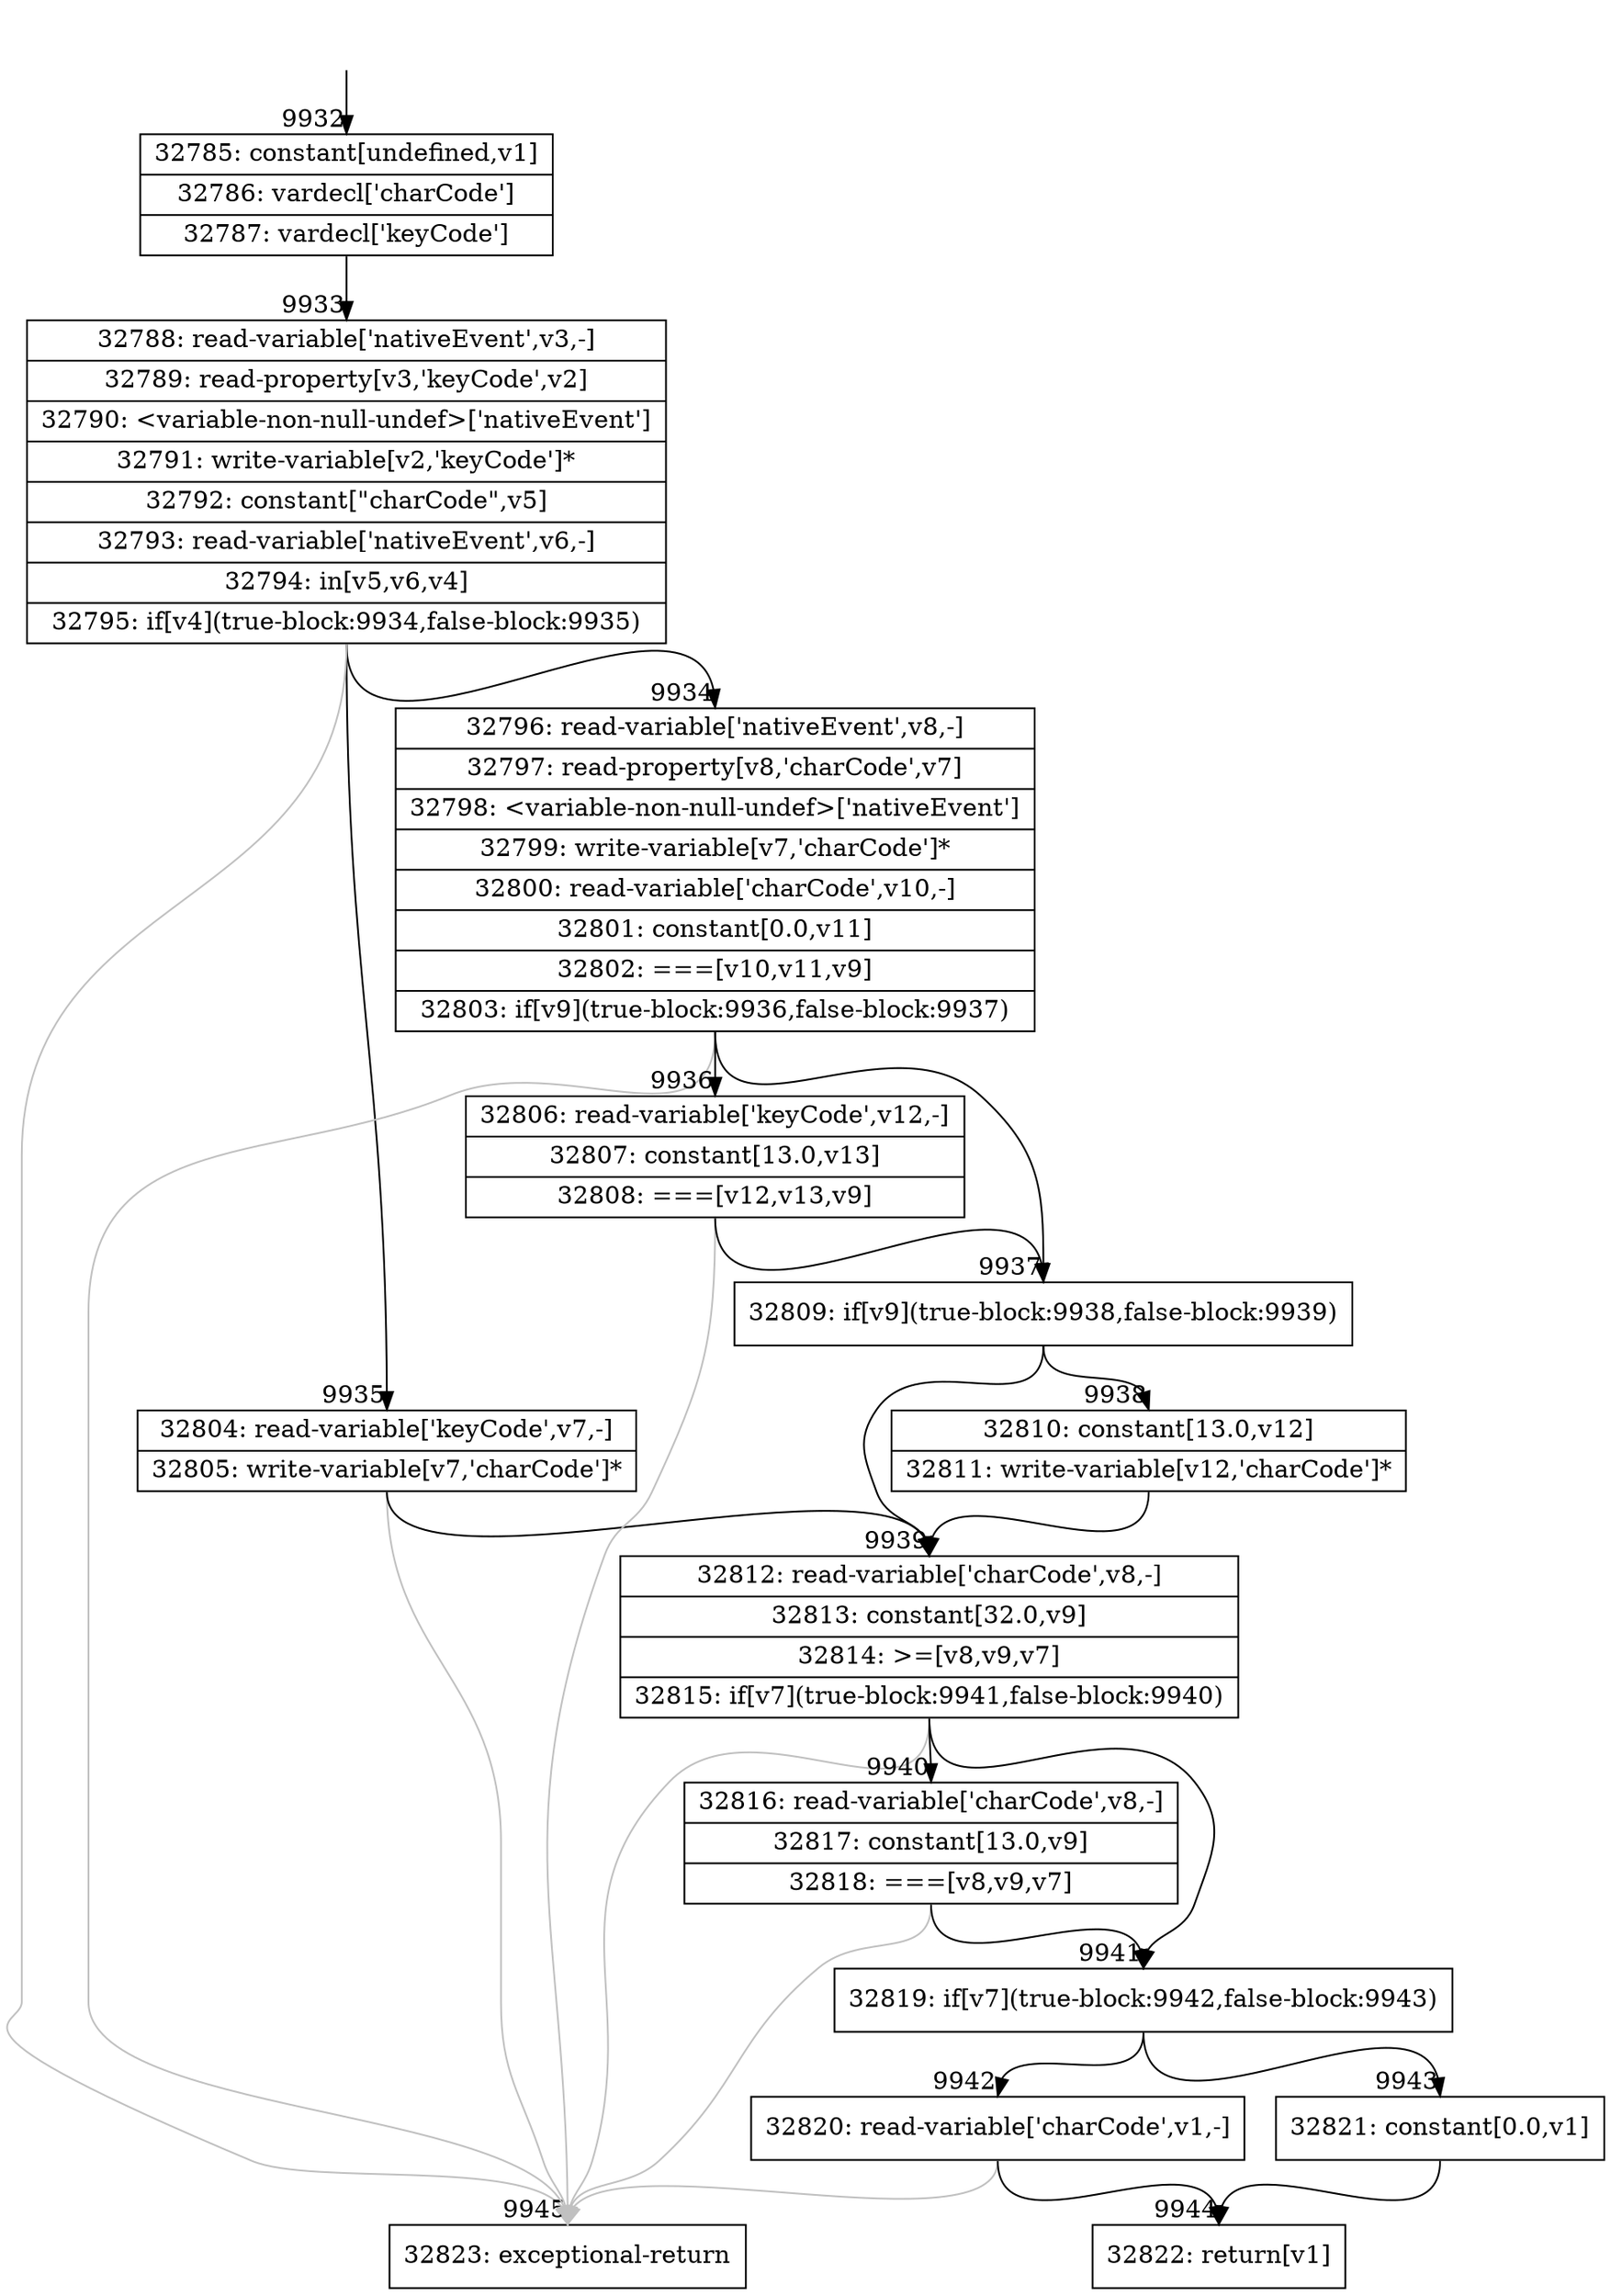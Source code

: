 digraph {
rankdir="TD"
BB_entry740[shape=none,label=""];
BB_entry740 -> BB9932 [tailport=s, headport=n, headlabel="    9932"]
BB9932 [shape=record label="{32785: constant[undefined,v1]|32786: vardecl['charCode']|32787: vardecl['keyCode']}" ] 
BB9932 -> BB9933 [tailport=s, headport=n, headlabel="      9933"]
BB9933 [shape=record label="{32788: read-variable['nativeEvent',v3,-]|32789: read-property[v3,'keyCode',v2]|32790: \<variable-non-null-undef\>['nativeEvent']|32791: write-variable[v2,'keyCode']*|32792: constant[\"charCode\",v5]|32793: read-variable['nativeEvent',v6,-]|32794: in[v5,v6,v4]|32795: if[v4](true-block:9934,false-block:9935)}" ] 
BB9933 -> BB9934 [tailport=s, headport=n, headlabel="      9934"]
BB9933 -> BB9935 [tailport=s, headport=n, headlabel="      9935"]
BB9933 -> BB9945 [tailport=s, headport=n, color=gray, headlabel="      9945"]
BB9934 [shape=record label="{32796: read-variable['nativeEvent',v8,-]|32797: read-property[v8,'charCode',v7]|32798: \<variable-non-null-undef\>['nativeEvent']|32799: write-variable[v7,'charCode']*|32800: read-variable['charCode',v10,-]|32801: constant[0.0,v11]|32802: ===[v10,v11,v9]|32803: if[v9](true-block:9936,false-block:9937)}" ] 
BB9934 -> BB9937 [tailport=s, headport=n, headlabel="      9937"]
BB9934 -> BB9936 [tailport=s, headport=n, headlabel="      9936"]
BB9934 -> BB9945 [tailport=s, headport=n, color=gray]
BB9935 [shape=record label="{32804: read-variable['keyCode',v7,-]|32805: write-variable[v7,'charCode']*}" ] 
BB9935 -> BB9939 [tailport=s, headport=n, headlabel="      9939"]
BB9935 -> BB9945 [tailport=s, headport=n, color=gray]
BB9936 [shape=record label="{32806: read-variable['keyCode',v12,-]|32807: constant[13.0,v13]|32808: ===[v12,v13,v9]}" ] 
BB9936 -> BB9937 [tailport=s, headport=n]
BB9936 -> BB9945 [tailport=s, headport=n, color=gray]
BB9937 [shape=record label="{32809: if[v9](true-block:9938,false-block:9939)}" ] 
BB9937 -> BB9938 [tailport=s, headport=n, headlabel="      9938"]
BB9937 -> BB9939 [tailport=s, headport=n]
BB9938 [shape=record label="{32810: constant[13.0,v12]|32811: write-variable[v12,'charCode']*}" ] 
BB9938 -> BB9939 [tailport=s, headport=n]
BB9939 [shape=record label="{32812: read-variable['charCode',v8,-]|32813: constant[32.0,v9]|32814: \>=[v8,v9,v7]|32815: if[v7](true-block:9941,false-block:9940)}" ] 
BB9939 -> BB9941 [tailport=s, headport=n, headlabel="      9941"]
BB9939 -> BB9940 [tailport=s, headport=n, headlabel="      9940"]
BB9939 -> BB9945 [tailport=s, headport=n, color=gray]
BB9940 [shape=record label="{32816: read-variable['charCode',v8,-]|32817: constant[13.0,v9]|32818: ===[v8,v9,v7]}" ] 
BB9940 -> BB9941 [tailport=s, headport=n]
BB9940 -> BB9945 [tailport=s, headport=n, color=gray]
BB9941 [shape=record label="{32819: if[v7](true-block:9942,false-block:9943)}" ] 
BB9941 -> BB9942 [tailport=s, headport=n, headlabel="      9942"]
BB9941 -> BB9943 [tailport=s, headport=n, headlabel="      9943"]
BB9942 [shape=record label="{32820: read-variable['charCode',v1,-]}" ] 
BB9942 -> BB9944 [tailport=s, headport=n, headlabel="      9944"]
BB9942 -> BB9945 [tailport=s, headport=n, color=gray]
BB9943 [shape=record label="{32821: constant[0.0,v1]}" ] 
BB9943 -> BB9944 [tailport=s, headport=n]
BB9944 [shape=record label="{32822: return[v1]}" ] 
BB9945 [shape=record label="{32823: exceptional-return}" ] 
//#$~ 17684
}
